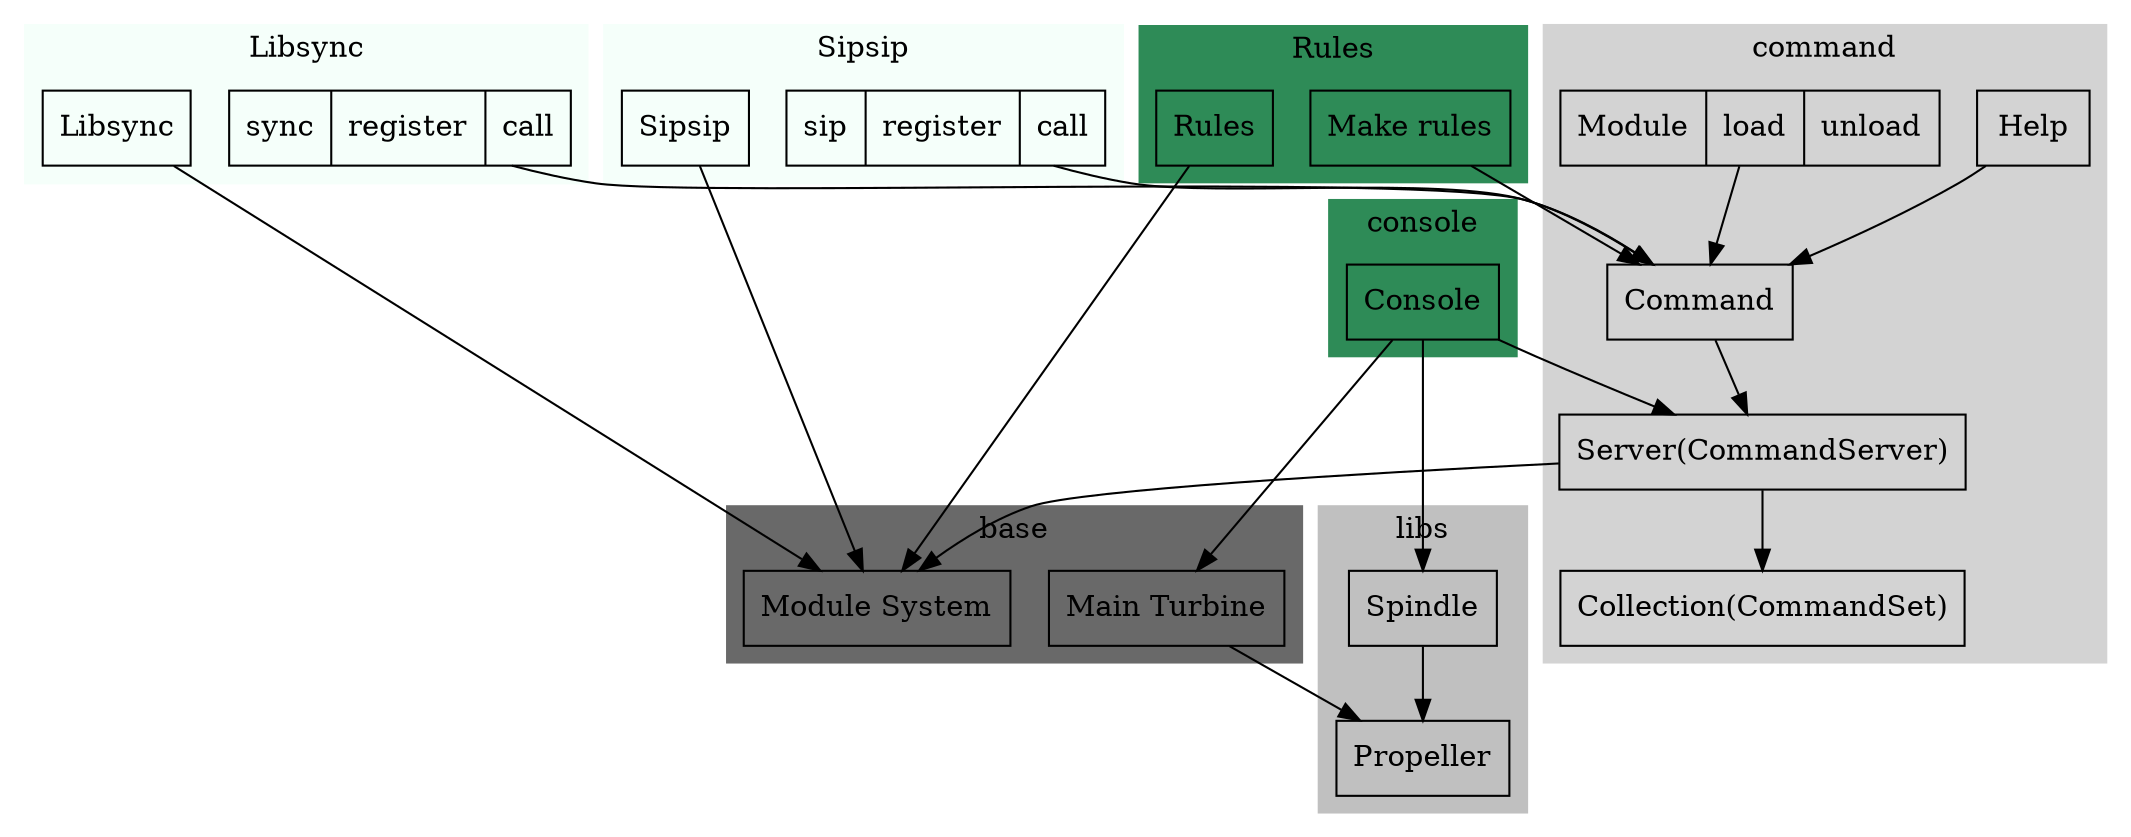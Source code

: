 digraph shotodol {
	subgraph clusterlibs {
		label="libs";
		style=filled;
		color=gray;
		node [shape = box]
		pplr [label="Propeller"];
		spndl [label="Spindle"];
		spndl -> pplr;
	}

	subgraph clusterbase {
		label="base";
		style=filled;
		color=dimgray;
		node [shape = box]
		mod [label="Module System"];
		mn_trb [label="Main Turbine"];
		mn_trb -> pplr;
	}

	subgraph clustercommand {
		label="command";
		style=filled;
		color=lightgray;
		node [shape = box]
		cmd [label="Command"];
		cmd_set [label="Collection(CommandSet)"];
		hlp_cmd [label="Help"];
		mod_cmd [label="Module|load|unload",shape=record];
		cmd_srvr [label="Server(CommandServer)"];
		cmd_srvr -> cmd_set;
		cmd -> cmd_srvr;
		hlp_cmd -> cmd;
		mod_cmd -> cmd;
		cmd_srvr -> mod;
	}

	subgraph clusterconsole {
		label="console";
		style=filled;
		color=seagreen;
		node [shape = box]
		cnsl [label="Console"];
		cnsl -> spndl;
		cnsl -> mn_trb;
		cnsl -> cmd_srvr;
	}

	subgraph clusterrules {
		label="Rules";
		style=filled;
		color=seagreen;
		node [shape = box]
		rls [label="Rules"];
		rls_cmd [label="Make rules"];
		rls -> mod;
		rls_cmd -> cmd;
	}

	subgraph clusterlibsync {
		label="Libsync";
		style=filled;
		color=mintcream;
		node [shape = box]
		libsync [label="Libsync"];
		libsync_cmd [label="sync|register|call",shape=record];
		libsync -> mod;
		libsync_cmd -> cmd;
	}
	subgraph clustersipsip {
		label="Sipsip";
		style=filled;
		color=mintcream;
		node [shape = box]
		sipsip [label="Sipsip"];
		sipsip_cmd [label="sip|register|call",shape=record];
		sipsip -> mod;
		sipsip_cmd -> cmd;
	}

}
